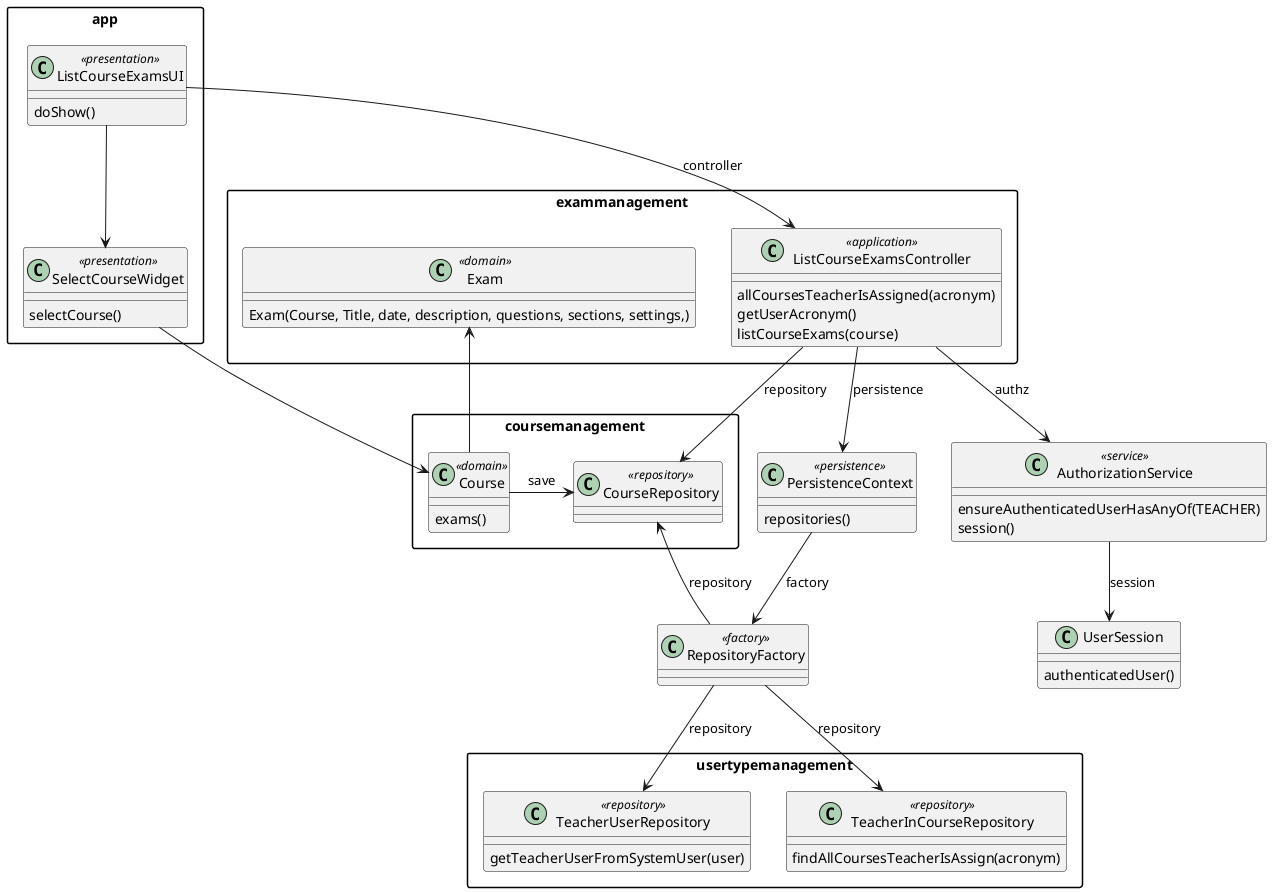 @startuml

skinparam packageStyle rect
skinparam defaultFontName FG Virgil
skinparam shadowing false

package app{
class ListCourseExamsUI <<presentation>> {
    doShow()
}
class SelectCourseWidget <<presentation>> {
selectCourse()
}
}
package exammanagement{
class ListCourseExamsController <<application>> {
    allCoursesTeacherIsAssigned(acronym)
    getUserAcronym()
    listCourseExams(course)
}
class Exam <<domain>> {
    Exam(Course, Title, date, description, questions, sections, settings,)
}
}

class AuthorizationService <<service>> {
    ensureAuthenticatedUserHasAnyOf(TEACHER)
    session()
}

class UserSession {
    authenticatedUser()
}

package coursemanagement{
class Course <<domain>> {
exams()
}
class CourseRepository <<repository>> {
}
}


class PersistenceContext <<persistence>> {
    repositories()
}

class RepositoryFactory <<factory>> {
}

package usertypemanagement{
class TeacherUserRepository <<repository>> {
getTeacherUserFromSystemUser(user)
}

class TeacherInCourseRepository <<repository>> {
findAllCoursesTeacherIsAssign(acronym)
}
}



Course --> Exam
ListCourseExamsController --> AuthorizationService : authz
ListCourseExamsController --> CourseRepository : repository
AuthorizationService --> UserSession : session
PersistenceContext --> RepositoryFactory : factory
ListCourseExamsController --> PersistenceContext : persistence
ListCourseExamsUI --> ListCourseExamsController : controller
Course -> CourseRepository : save
RepositoryFactory --> CourseRepository : repository
RepositoryFactory --> TeacherUserRepository : repository
RepositoryFactory --> TeacherInCourseRepository : repository
ListCourseExamsUI --> SelectCourseWidget
SelectCourseWidget --> Course

@enduml